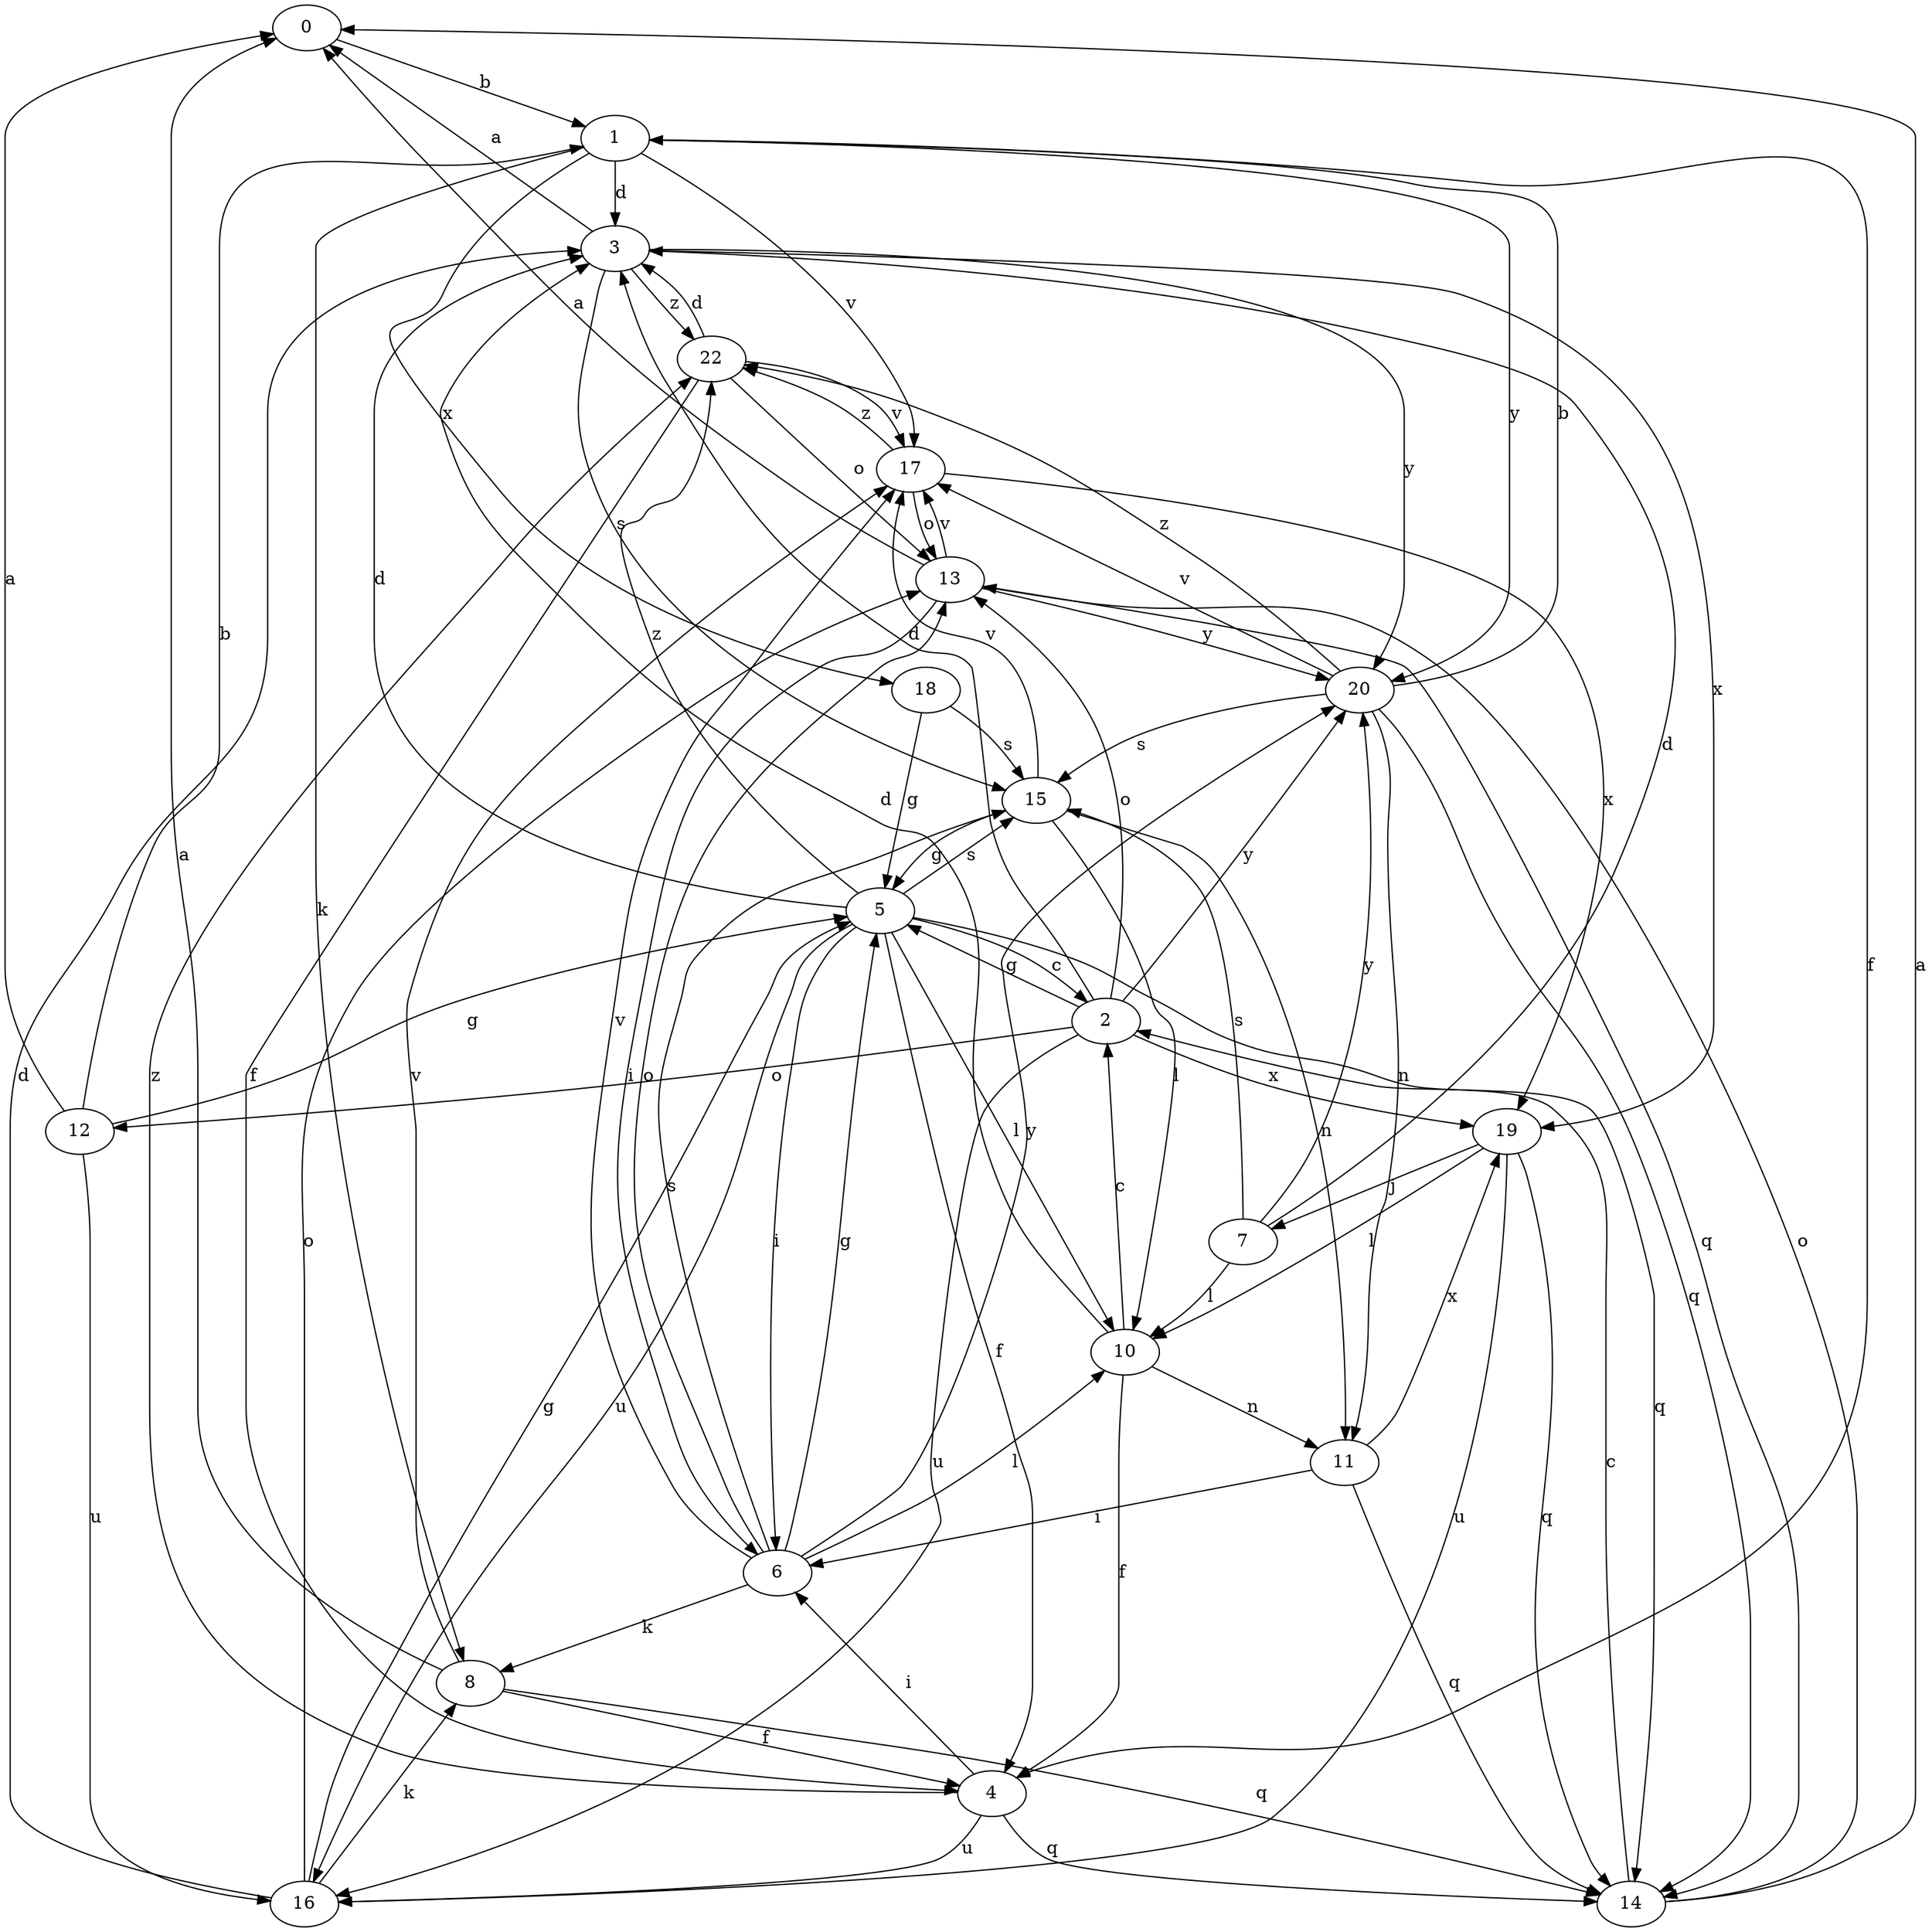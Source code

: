 strict digraph  {
0;
1;
2;
3;
4;
5;
6;
7;
8;
10;
11;
12;
13;
14;
15;
16;
17;
18;
19;
20;
22;
0 -> 1  [label=b];
1 -> 3  [label=d];
1 -> 4  [label=f];
1 -> 8  [label=k];
1 -> 17  [label=v];
1 -> 18  [label=x];
1 -> 20  [label=y];
2 -> 3  [label=d];
2 -> 5  [label=g];
2 -> 12  [label=o];
2 -> 13  [label=o];
2 -> 16  [label=u];
2 -> 19  [label=x];
2 -> 20  [label=y];
3 -> 0  [label=a];
3 -> 15  [label=s];
3 -> 19  [label=x];
3 -> 20  [label=y];
3 -> 22  [label=z];
4 -> 6  [label=i];
4 -> 14  [label=q];
4 -> 16  [label=u];
4 -> 22  [label=z];
5 -> 2  [label=c];
5 -> 3  [label=d];
5 -> 4  [label=f];
5 -> 6  [label=i];
5 -> 10  [label=l];
5 -> 14  [label=q];
5 -> 15  [label=s];
5 -> 16  [label=u];
5 -> 22  [label=z];
6 -> 5  [label=g];
6 -> 8  [label=k];
6 -> 10  [label=l];
6 -> 13  [label=o];
6 -> 15  [label=s];
6 -> 17  [label=v];
6 -> 20  [label=y];
7 -> 3  [label=d];
7 -> 10  [label=l];
7 -> 15  [label=s];
7 -> 20  [label=y];
8 -> 0  [label=a];
8 -> 4  [label=f];
8 -> 14  [label=q];
8 -> 17  [label=v];
10 -> 2  [label=c];
10 -> 3  [label=d];
10 -> 4  [label=f];
10 -> 11  [label=n];
11 -> 6  [label=i];
11 -> 14  [label=q];
11 -> 19  [label=x];
12 -> 0  [label=a];
12 -> 1  [label=b];
12 -> 5  [label=g];
12 -> 16  [label=u];
13 -> 0  [label=a];
13 -> 6  [label=i];
13 -> 14  [label=q];
13 -> 17  [label=v];
13 -> 20  [label=y];
14 -> 0  [label=a];
14 -> 2  [label=c];
14 -> 13  [label=o];
15 -> 5  [label=g];
15 -> 10  [label=l];
15 -> 11  [label=n];
15 -> 17  [label=v];
16 -> 3  [label=d];
16 -> 5  [label=g];
16 -> 8  [label=k];
16 -> 13  [label=o];
17 -> 13  [label=o];
17 -> 19  [label=x];
17 -> 22  [label=z];
18 -> 5  [label=g];
18 -> 15  [label=s];
19 -> 7  [label=j];
19 -> 10  [label=l];
19 -> 14  [label=q];
19 -> 16  [label=u];
20 -> 1  [label=b];
20 -> 11  [label=n];
20 -> 14  [label=q];
20 -> 15  [label=s];
20 -> 17  [label=v];
20 -> 22  [label=z];
22 -> 3  [label=d];
22 -> 4  [label=f];
22 -> 13  [label=o];
22 -> 17  [label=v];
}
